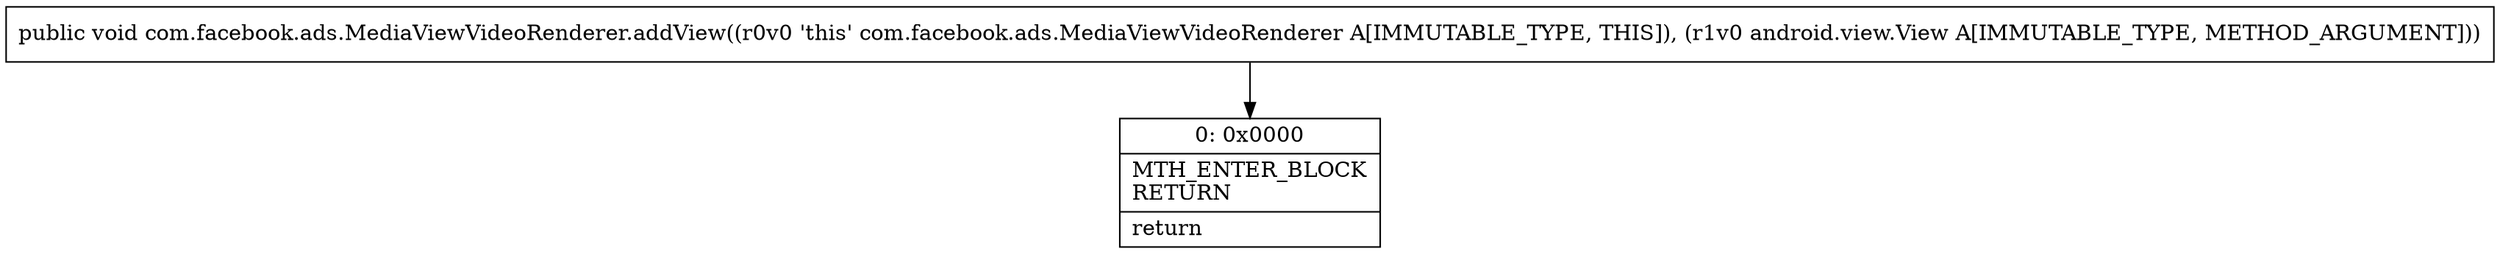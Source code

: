 digraph "CFG forcom.facebook.ads.MediaViewVideoRenderer.addView(Landroid\/view\/View;)V" {
Node_0 [shape=record,label="{0\:\ 0x0000|MTH_ENTER_BLOCK\lRETURN\l|return\l}"];
MethodNode[shape=record,label="{public void com.facebook.ads.MediaViewVideoRenderer.addView((r0v0 'this' com.facebook.ads.MediaViewVideoRenderer A[IMMUTABLE_TYPE, THIS]), (r1v0 android.view.View A[IMMUTABLE_TYPE, METHOD_ARGUMENT])) }"];
MethodNode -> Node_0;
}

